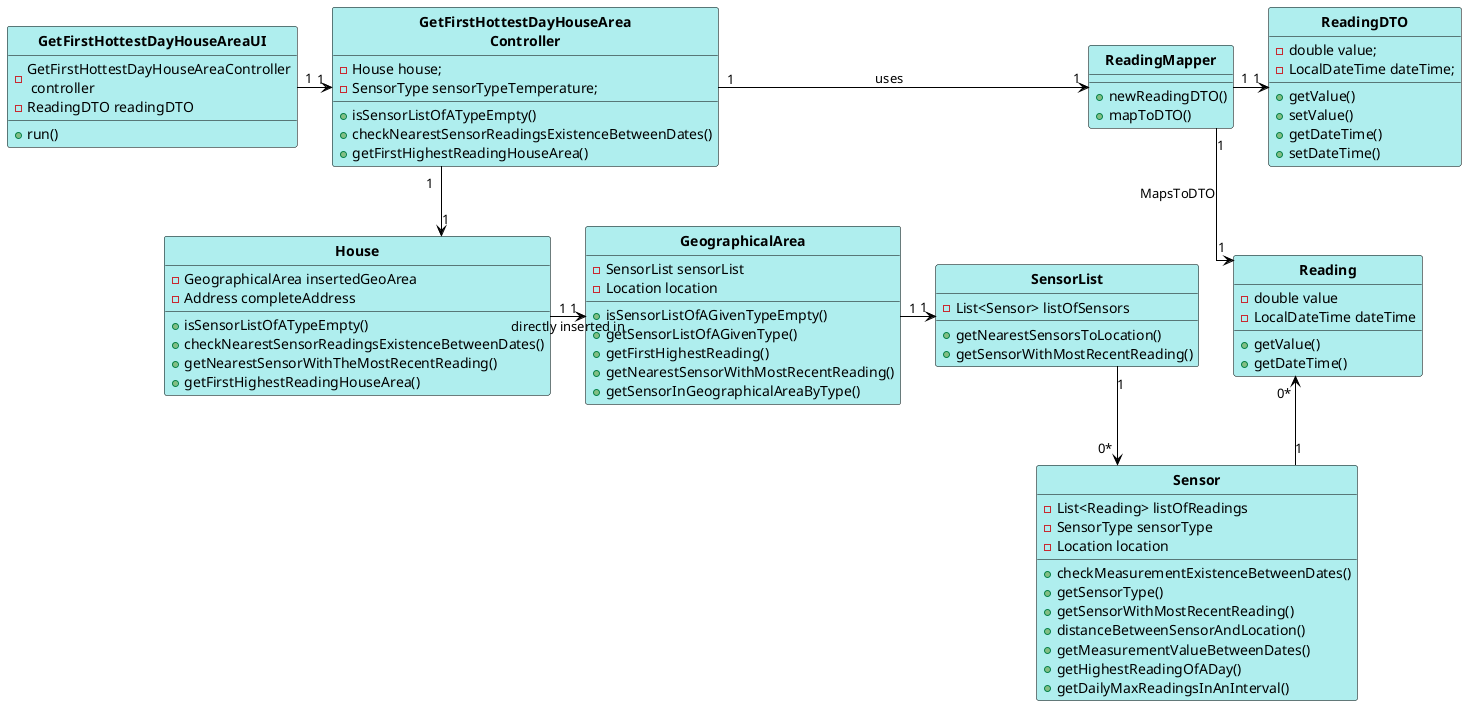 @startuml
skinparam linetype ortho

skinparam class {
    BackgroundColor PaleTurquoise
    ArrowColor Black
    BorderColor Black
    FontStyle Bold
}

hide circle

GetFirstHottestDayHouseAreaUI "1" -> "1" GetFirstHottestDayHouseArea\nController
GetFirstHottestDayHouseArea\nController "1" --> "1" House
House "1" -> "1" GeographicalArea : directly inserted in
GeographicalArea "1" -> "1" SensorList
SensorList "1" --> "0*" Sensor
Sensor "1" -up-> "0*" Reading
ReadingMapper "1" --> "1" Reading : MapsToDTO
GetFirstHottestDayHouseArea\nController  "1" -> "1" ReadingMapper  : uses
ReadingMapper "1" -right-> "1" ReadingDTO



Class GetFirstHottestDayHouseAreaUI {
-GetFirstHottestDayHouseAreaController\n controller
-ReadingDTO readingDTO
+run()
}

Class GetFirstHottestDayHouseArea\nController {
- House house;
- SensorType sensorTypeTemperature;
+isSensorListOfATypeEmpty()
+checkNearestSensorReadingsExistenceBetweenDates()
+getFirstHighestReadingHouseArea()
}

Class House {
-GeographicalArea insertedGeoArea
-Address completeAddress
+isSensorListOfATypeEmpty()
+checkNearestSensorReadingsExistenceBetweenDates()
+getNearestSensorWithTheMostRecentReading()
+getFirstHighestReadingHouseArea()
}

Class GeographicalArea {
-SensorList sensorList
-Location location
+isSensorListOfAGivenTypeEmpty()
+getSensorListOfAGivenType()
+getFirstHighestReading()
+getNearestSensorWithMostRecentReading()
+getSensorInGeographicalAreaByType()
}

Class SensorList {
-List<Sensor> listOfSensors
+getNearestSensorsToLocation()
+getSensorWithMostRecentReading()
}

Class Sensor {
-List<Reading> listOfReadings
-SensorType sensorType
-Location location
+checkMeasurementExistenceBetweenDates()
+getSensorType()
+getSensorWithMostRecentReading()
+distanceBetweenSensorAndLocation()
+getMeasurementValueBetweenDates()
+getHighestReadingOfADay()
+getDailyMaxReadingsInAnInterval()
}

Class Reading {
-double value
-LocalDateTime dateTime
+getValue()
+getDateTime()
}

Class ReadingMapper{
+newReadingDTO()
+mapToDTO()
}

Class ReadingDTO{
-double value;
-LocalDateTime dateTime;
+getValue()
+setValue()
+getDateTime()
+setDateTime()
}

@enduml

